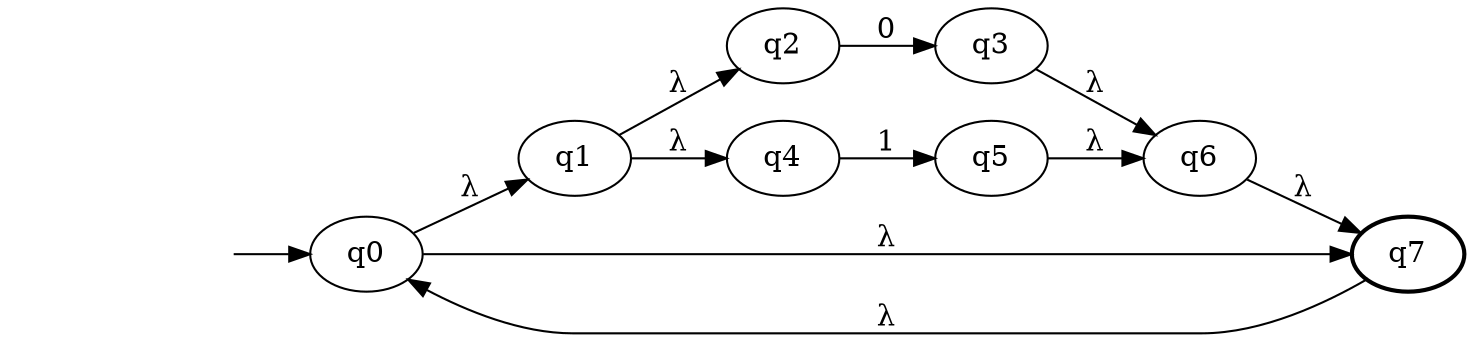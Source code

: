 digraph grafo{rankdir=LR;
	_invisible [style="invis"];
	inicial [label="q0"];
	_invisible -> inicial;
	inicial_X [label="q1"];
	q1_U1_X [label="q2"];
	q2_U1_X [label="q3"];
	q1_U2_X [label="q4"];
	q2_U2_X [label="q5"];
	final_X [label="q6"];
	final [label="q7"][penwidth="2"];
	q1_U1_X -> q2_U1_X [label="0"];
	q1_U2_X -> q2_U2_X [label="1"];
	inicial -> inicial_X [label="&lambda;"];
	inicial -> final [label="&lambda;"];
	inicial_X -> q1_U1_X [label="&lambda;"];
	inicial_X -> q1_U2_X [label="&lambda;"];
	q2_U1_X -> final_X [label="&lambda;"];
	q2_U2_X -> final_X [label="&lambda;"];
	final_X -> final [label="&lambda;"];
	final -> inicial [label="&lambda;"];
}